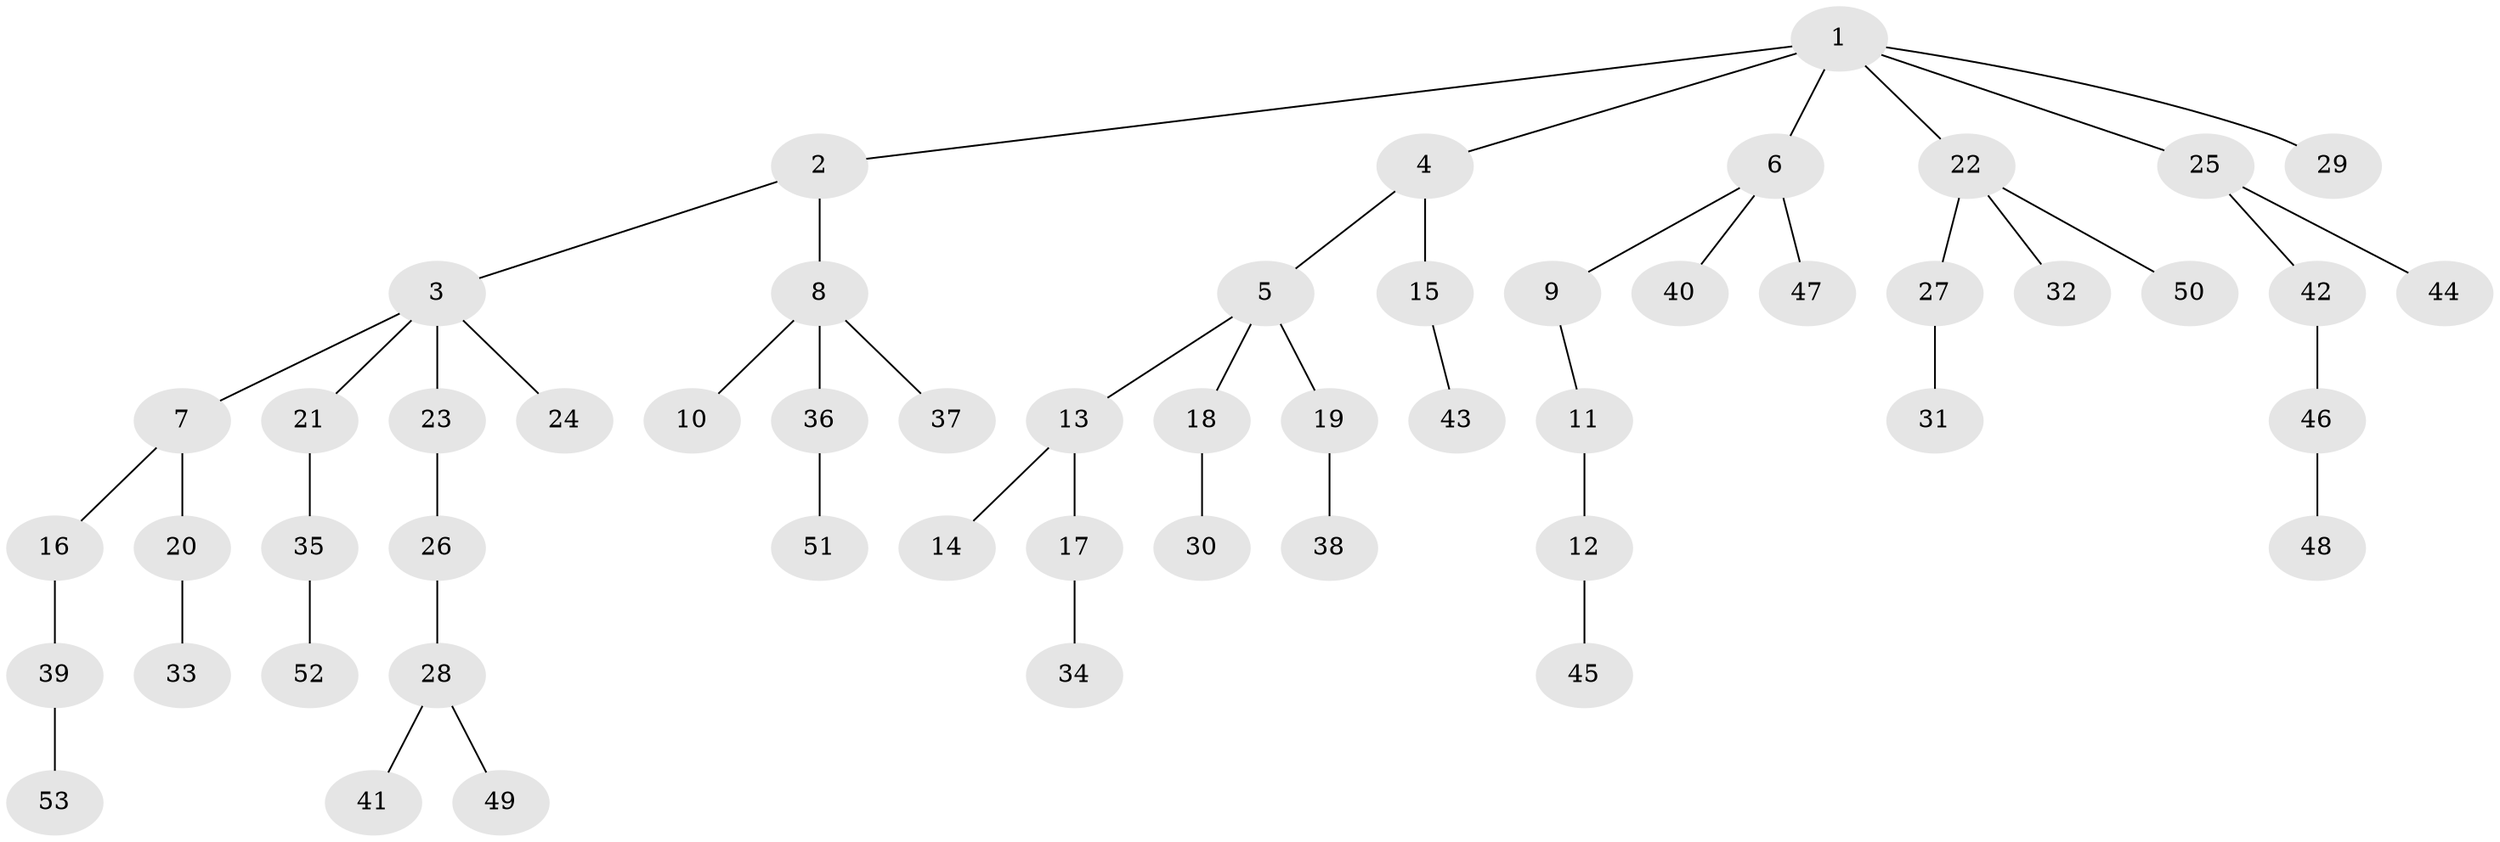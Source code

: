 // original degree distribution, {7: 0.011764705882352941, 4: 0.047058823529411764, 6: 0.011764705882352941, 5: 0.047058823529411764, 1: 0.49411764705882355, 3: 0.12941176470588237, 2: 0.25882352941176473}
// Generated by graph-tools (version 1.1) at 2025/51/03/04/25 22:51:59]
// undirected, 53 vertices, 52 edges
graph export_dot {
  node [color=gray90,style=filled];
  1;
  2;
  3;
  4;
  5;
  6;
  7;
  8;
  9;
  10;
  11;
  12;
  13;
  14;
  15;
  16;
  17;
  18;
  19;
  20;
  21;
  22;
  23;
  24;
  25;
  26;
  27;
  28;
  29;
  30;
  31;
  32;
  33;
  34;
  35;
  36;
  37;
  38;
  39;
  40;
  41;
  42;
  43;
  44;
  45;
  46;
  47;
  48;
  49;
  50;
  51;
  52;
  53;
  1 -- 2 [weight=1.0];
  1 -- 4 [weight=1.0];
  1 -- 6 [weight=1.0];
  1 -- 22 [weight=1.0];
  1 -- 25 [weight=1.0];
  1 -- 29 [weight=1.0];
  2 -- 3 [weight=1.0];
  2 -- 8 [weight=1.0];
  3 -- 7 [weight=1.0];
  3 -- 21 [weight=1.0];
  3 -- 23 [weight=1.0];
  3 -- 24 [weight=1.0];
  4 -- 5 [weight=1.0];
  4 -- 15 [weight=1.0];
  5 -- 13 [weight=1.0];
  5 -- 18 [weight=1.0];
  5 -- 19 [weight=1.0];
  6 -- 9 [weight=1.0];
  6 -- 40 [weight=1.0];
  6 -- 47 [weight=1.0];
  7 -- 16 [weight=1.0];
  7 -- 20 [weight=1.0];
  8 -- 10 [weight=1.0];
  8 -- 36 [weight=1.0];
  8 -- 37 [weight=1.0];
  9 -- 11 [weight=1.0];
  11 -- 12 [weight=1.0];
  12 -- 45 [weight=1.0];
  13 -- 14 [weight=1.0];
  13 -- 17 [weight=1.0];
  15 -- 43 [weight=1.0];
  16 -- 39 [weight=1.0];
  17 -- 34 [weight=1.0];
  18 -- 30 [weight=1.0];
  19 -- 38 [weight=1.0];
  20 -- 33 [weight=1.0];
  21 -- 35 [weight=1.0];
  22 -- 27 [weight=1.0];
  22 -- 32 [weight=1.0];
  22 -- 50 [weight=1.0];
  23 -- 26 [weight=1.0];
  25 -- 42 [weight=1.0];
  25 -- 44 [weight=1.0];
  26 -- 28 [weight=1.0];
  27 -- 31 [weight=1.0];
  28 -- 41 [weight=1.0];
  28 -- 49 [weight=1.0];
  35 -- 52 [weight=1.0];
  36 -- 51 [weight=1.0];
  39 -- 53 [weight=1.0];
  42 -- 46 [weight=1.0];
  46 -- 48 [weight=1.0];
}
